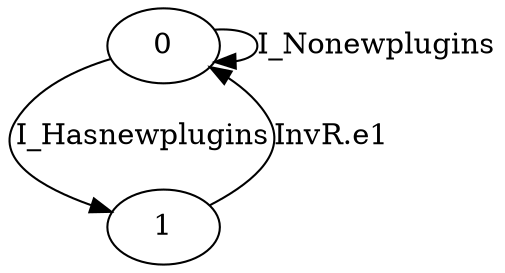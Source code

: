 digraph G {
  0 -> 1 [ label="I_Hasnewplugins" ];
  0 -> 0 [ label="I_Nonewplugins" ];
  1 -> 0 [ label="InvR.e1" ];
}
